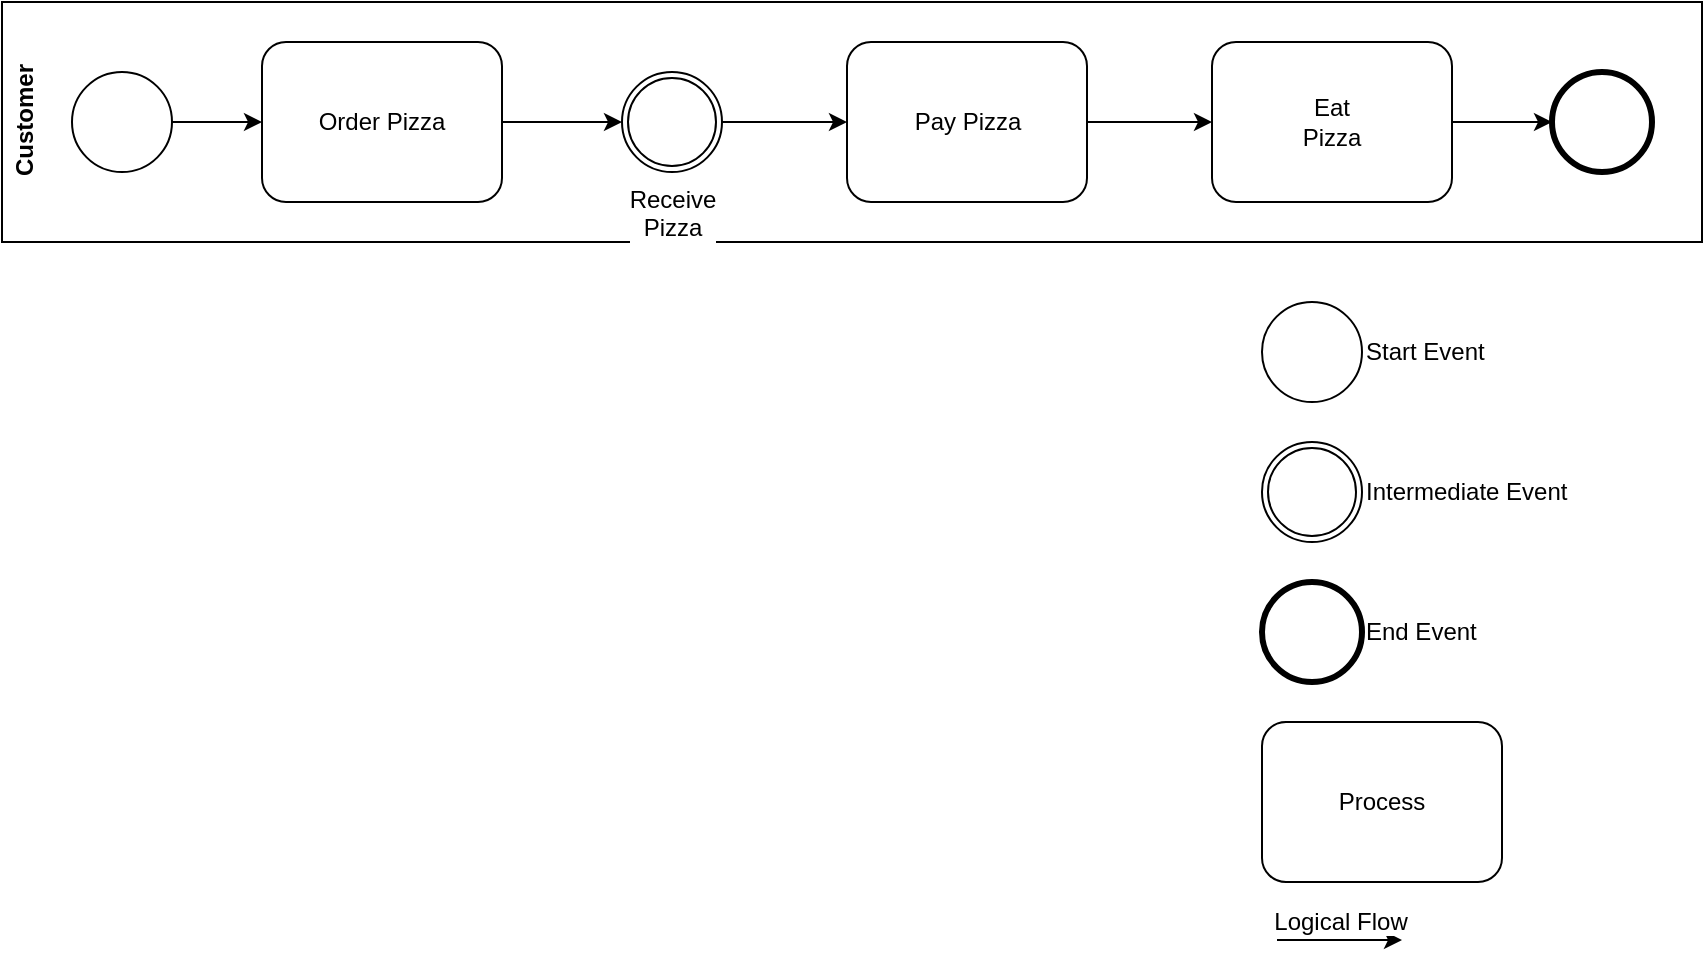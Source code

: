 <mxfile version="10.6.0" type="github"><diagram id="xQ8ZtUvDaymU7EXOlzYD" name="BasicSyntax"><mxGraphModel dx="1394" dy="913" grid="1" gridSize="10" guides="1" tooltips="1" connect="1" arrows="1" fold="1" page="1" pageScale="1" pageWidth="850" pageHeight="1100" math="0" shadow="0"><root><mxCell id="0"/><mxCell id="1" parent="0"/><mxCell id="lciNxBYPN00ir4NwU8if-1" value="Customer" style="swimlane;html=1;horizontal=0;swimlaneLine=0;" vertex="1" parent="1"><mxGeometry x="60" y="260" width="850" height="120" as="geometry"/></mxCell><mxCell id="lciNxBYPN00ir4NwU8if-7" value="" style="edgeStyle=orthogonalEdgeStyle;rounded=0;orthogonalLoop=1;jettySize=auto;html=1;" edge="1" parent="lciNxBYPN00ir4NwU8if-1" source="lciNxBYPN00ir4NwU8if-2" target="lciNxBYPN00ir4NwU8if-3"><mxGeometry relative="1" as="geometry"/></mxCell><mxCell id="lciNxBYPN00ir4NwU8if-2" value="" style="shape=mxgraph.bpmn.shape;html=1;verticalLabelPosition=bottom;labelBackgroundColor=#ffffff;verticalAlign=top;align=center;perimeter=ellipsePerimeter;outlineConnect=0;outline=standard;symbol=general;" vertex="1" parent="lciNxBYPN00ir4NwU8if-1"><mxGeometry x="35" y="35" width="50" height="50" as="geometry"/></mxCell><mxCell id="lciNxBYPN00ir4NwU8if-8" value="" style="edgeStyle=orthogonalEdgeStyle;rounded=0;orthogonalLoop=1;jettySize=auto;html=1;" edge="1" parent="lciNxBYPN00ir4NwU8if-1" source="lciNxBYPN00ir4NwU8if-11" target="lciNxBYPN00ir4NwU8if-4"><mxGeometry relative="1" as="geometry"/></mxCell><mxCell id="lciNxBYPN00ir4NwU8if-12" value="" style="edgeStyle=orthogonalEdgeStyle;rounded=0;orthogonalLoop=1;jettySize=auto;html=1;" edge="1" parent="lciNxBYPN00ir4NwU8if-1" source="lciNxBYPN00ir4NwU8if-3" target="lciNxBYPN00ir4NwU8if-11"><mxGeometry relative="1" as="geometry"/></mxCell><mxCell id="lciNxBYPN00ir4NwU8if-3" value="Order Pizza" style="shape=ext;rounded=1;html=1;whiteSpace=wrap;" vertex="1" parent="lciNxBYPN00ir4NwU8if-1"><mxGeometry x="130" y="20" width="120" height="80" as="geometry"/></mxCell><mxCell id="lciNxBYPN00ir4NwU8if-9" value="" style="edgeStyle=orthogonalEdgeStyle;rounded=0;orthogonalLoop=1;jettySize=auto;html=1;" edge="1" parent="lciNxBYPN00ir4NwU8if-1" source="lciNxBYPN00ir4NwU8if-4" target="lciNxBYPN00ir4NwU8if-5"><mxGeometry relative="1" as="geometry"/></mxCell><mxCell id="lciNxBYPN00ir4NwU8if-4" value="Pay Pizza" style="shape=ext;rounded=1;html=1;whiteSpace=wrap;" vertex="1" parent="lciNxBYPN00ir4NwU8if-1"><mxGeometry x="422.5" y="20" width="120" height="80" as="geometry"/></mxCell><mxCell id="lciNxBYPN00ir4NwU8if-10" value="" style="edgeStyle=orthogonalEdgeStyle;rounded=0;orthogonalLoop=1;jettySize=auto;html=1;" edge="1" parent="lciNxBYPN00ir4NwU8if-1" source="lciNxBYPN00ir4NwU8if-5" target="lciNxBYPN00ir4NwU8if-6"><mxGeometry relative="1" as="geometry"/></mxCell><mxCell id="lciNxBYPN00ir4NwU8if-5" value="&lt;div&gt;Eat&lt;/div&gt;&lt;div&gt;Pizza&lt;br&gt;&lt;/div&gt;" style="shape=ext;rounded=1;html=1;whiteSpace=wrap;" vertex="1" parent="lciNxBYPN00ir4NwU8if-1"><mxGeometry x="605" y="20" width="120" height="80" as="geometry"/></mxCell><mxCell id="lciNxBYPN00ir4NwU8if-6" value="" style="shape=mxgraph.bpmn.shape;html=1;verticalLabelPosition=bottom;labelBackgroundColor=#ffffff;verticalAlign=top;align=center;perimeter=ellipsePerimeter;outlineConnect=0;outline=end;symbol=general;" vertex="1" parent="lciNxBYPN00ir4NwU8if-1"><mxGeometry x="775" y="35" width="50" height="50" as="geometry"/></mxCell><mxCell id="lciNxBYPN00ir4NwU8if-11" value="&lt;div&gt;Receive&lt;/div&gt;&lt;div&gt;Pizza&lt;br&gt;&lt;/div&gt;" style="shape=mxgraph.bpmn.shape;html=1;verticalLabelPosition=bottom;labelBackgroundColor=#ffffff;verticalAlign=top;align=center;perimeter=ellipsePerimeter;outlineConnect=0;outline=throwing;symbol=general;" vertex="1" parent="lciNxBYPN00ir4NwU8if-1"><mxGeometry x="310" y="35" width="50" height="50" as="geometry"/></mxCell><mxCell id="lciNxBYPN00ir4NwU8if-17" value="Logical Flow" style="edgeStyle=orthogonalEdgeStyle;rounded=0;orthogonalLoop=1;jettySize=auto;html=1;labelPosition=center;verticalLabelPosition=top;align=center;verticalAlign=bottom;fontSize=12;horizontal=1;" edge="1" parent="lciNxBYPN00ir4NwU8if-1"><mxGeometry relative="1" as="geometry"><mxPoint x="637.5" y="469" as="sourcePoint"/><mxPoint x="700" y="469" as="targetPoint"/></mxGeometry></mxCell><mxCell id="lciNxBYPN00ir4NwU8if-13" value="Start Event" style="shape=mxgraph.bpmn.shape;html=1;verticalLabelPosition=middle;labelBackgroundColor=#ffffff;verticalAlign=middle;align=left;perimeter=ellipsePerimeter;outlineConnect=0;outline=standard;symbol=general;labelPosition=right;" vertex="1" parent="1"><mxGeometry x="690" y="410" width="50" height="50" as="geometry"/></mxCell><mxCell id="lciNxBYPN00ir4NwU8if-14" value="&lt;div&gt;Intermediate Event&lt;/div&gt;" style="shape=mxgraph.bpmn.shape;html=1;verticalLabelPosition=middle;labelBackgroundColor=#ffffff;verticalAlign=middle;align=left;perimeter=ellipsePerimeter;outlineConnect=0;outline=throwing;symbol=general;labelPosition=right;" vertex="1" parent="1"><mxGeometry x="690" y="480" width="50" height="50" as="geometry"/></mxCell><mxCell id="lciNxBYPN00ir4NwU8if-15" value="End Event" style="shape=mxgraph.bpmn.shape;html=1;verticalLabelPosition=middle;labelBackgroundColor=#ffffff;verticalAlign=middle;align=left;perimeter=ellipsePerimeter;outlineConnect=0;outline=end;symbol=general;labelPosition=right;" vertex="1" parent="1"><mxGeometry x="690" y="550" width="50" height="50" as="geometry"/></mxCell><mxCell id="lciNxBYPN00ir4NwU8if-16" value="Process" style="shape=ext;rounded=1;html=1;whiteSpace=wrap;" vertex="1" parent="1"><mxGeometry x="690" y="620" width="120" height="80" as="geometry"/></mxCell></root></mxGraphModel></diagram><diagram id="3VFsaXiU8SyY_RpjisTN" name="Page-2"><mxGraphModel dx="1394" dy="913" grid="1" gridSize="10" guides="1" tooltips="1" connect="1" arrows="1" fold="1" page="1" pageScale="1" pageWidth="850" pageHeight="1100" math="0" shadow="0"><root><mxCell id="RhA1e2wuLf2fVvVvzito-0"/><mxCell id="RhA1e2wuLf2fVvVvzito-1" parent="RhA1e2wuLf2fVvVvzito-0"/></root></mxGraphModel></diagram></mxfile>